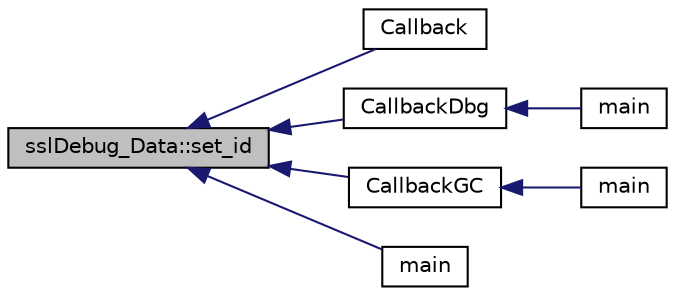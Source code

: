 digraph "sslDebug_Data::set_id"
{
 // INTERACTIVE_SVG=YES
  edge [fontname="Helvetica",fontsize="10",labelfontname="Helvetica",labelfontsize="10"];
  node [fontname="Helvetica",fontsize="10",shape=record];
  rankdir="LR";
  Node1 [label="sslDebug_Data::set_id",height=0.2,width=0.4,color="black", fillcolor="grey75", style="filled", fontcolor="black"];
  Node1 -> Node2 [dir="back",color="midnightblue",fontsize="10",style="solid",fontname="Helvetica"];
  Node2 [label="Callback",height=0.2,width=0.4,color="black", fillcolor="white", style="filled",URL="$d5/dc9/debug__test_8cpp.html#a3ae7bd0d6a8ae5967bf19e85903ea1f8"];
  Node1 -> Node3 [dir="back",color="midnightblue",fontsize="10",style="solid",fontname="Helvetica"];
  Node3 [label="CallbackDbg",height=0.2,width=0.4,color="black", fillcolor="white", style="filled",URL="$d3/d11/grsim__xyw__node_8cpp.html#a403bcfd198f2cf56592c4bdf700e43cd"];
  Node3 -> Node4 [dir="back",color="midnightblue",fontsize="10",style="solid",fontname="Helvetica"];
  Node4 [label="main",height=0.2,width=0.4,color="black", fillcolor="white", style="filled",URL="$d3/d11/grsim__xyw__node_8cpp.html#a3c04138a5bfe5d72780bb7e82a18e627"];
  Node1 -> Node5 [dir="back",color="midnightblue",fontsize="10",style="solid",fontname="Helvetica"];
  Node5 [label="CallbackGC",height=0.2,width=0.4,color="black", fillcolor="white", style="filled",URL="$d5/dc9/debug__test_8cpp.html#ab735cd5beef8a368031ef525a0df1b23"];
  Node5 -> Node6 [dir="back",color="midnightblue",fontsize="10",style="solid",fontname="Helvetica"];
  Node6 [label="main",height=0.2,width=0.4,color="black", fillcolor="white", style="filled",URL="$d5/dc9/debug__test_8cpp.html#a3c04138a5bfe5d72780bb7e82a18e627"];
  Node1 -> Node7 [dir="back",color="midnightblue",fontsize="10",style="solid",fontname="Helvetica"];
  Node7 [label="main",height=0.2,width=0.4,color="black", fillcolor="white", style="filled",URL="$d3/dc2/dt_8cpp.html#a3c04138a5bfe5d72780bb7e82a18e627"];
}
